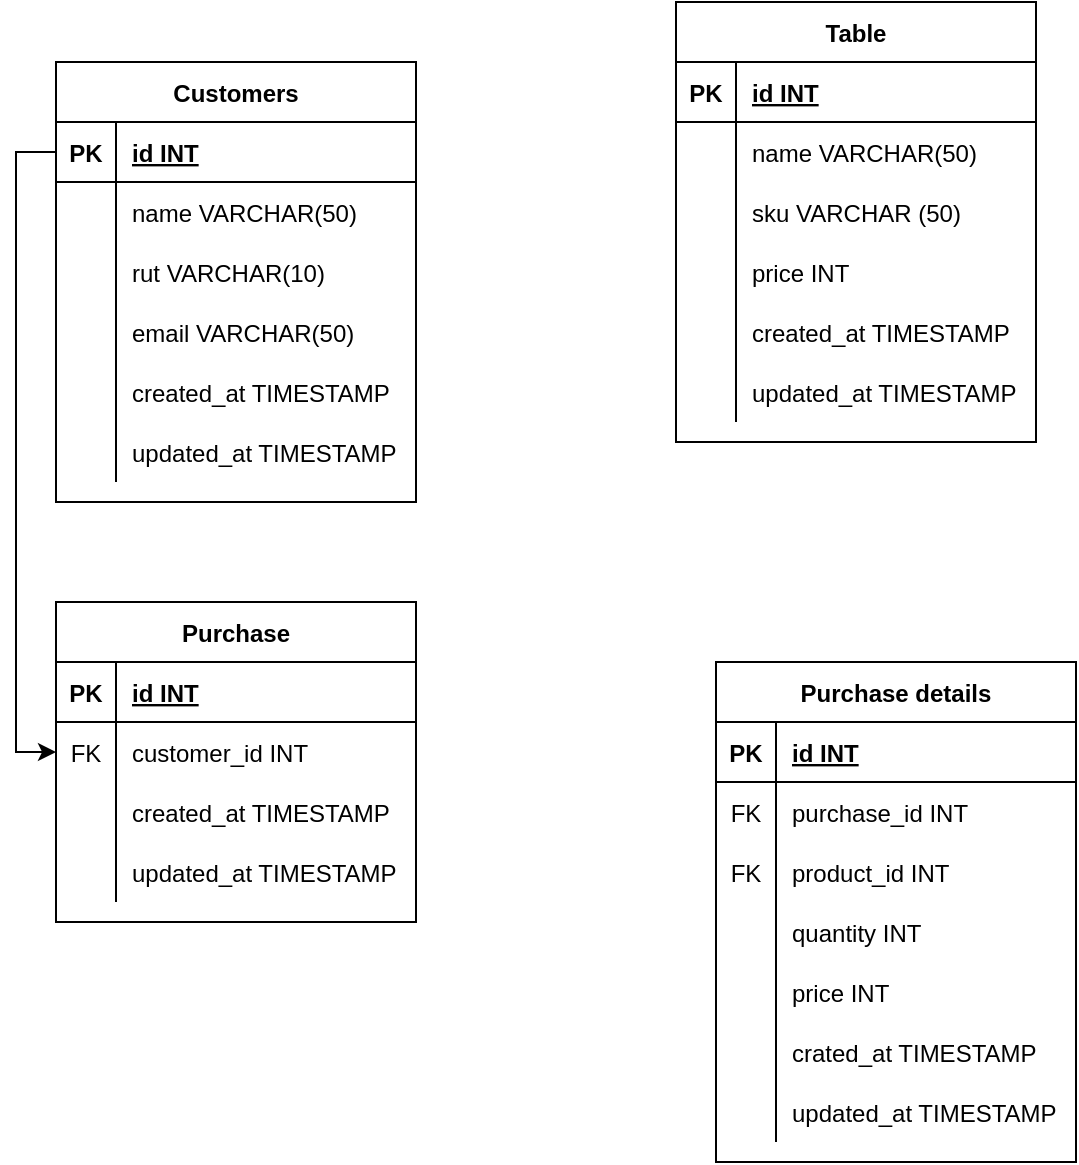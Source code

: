 <mxfile version="20.5.0" type="github">
  <diagram id="WYiLKaUibGSshbu0-9yv" name="Page-1">
    <mxGraphModel dx="868" dy="1669" grid="1" gridSize="10" guides="1" tooltips="1" connect="1" arrows="1" fold="1" page="1" pageScale="1" pageWidth="850" pageHeight="1100" math="0" shadow="0">
      <root>
        <mxCell id="0" />
        <mxCell id="1" parent="0" />
        <mxCell id="nuVN6cEi4R6qkXjAEDJc-1" value="Purchase details" style="shape=table;startSize=30;container=1;collapsible=1;childLayout=tableLayout;fixedRows=1;rowLines=0;fontStyle=1;align=center;resizeLast=1;" vertex="1" parent="1">
          <mxGeometry x="400" y="270" width="180" height="250" as="geometry" />
        </mxCell>
        <mxCell id="nuVN6cEi4R6qkXjAEDJc-2" value="" style="shape=tableRow;horizontal=0;startSize=0;swimlaneHead=0;swimlaneBody=0;fillColor=none;collapsible=0;dropTarget=0;points=[[0,0.5],[1,0.5]];portConstraint=eastwest;top=0;left=0;right=0;bottom=1;" vertex="1" parent="nuVN6cEi4R6qkXjAEDJc-1">
          <mxGeometry y="30" width="180" height="30" as="geometry" />
        </mxCell>
        <mxCell id="nuVN6cEi4R6qkXjAEDJc-3" value="PK" style="shape=partialRectangle;connectable=0;fillColor=none;top=0;left=0;bottom=0;right=0;fontStyle=1;overflow=hidden;" vertex="1" parent="nuVN6cEi4R6qkXjAEDJc-2">
          <mxGeometry width="30" height="30" as="geometry">
            <mxRectangle width="30" height="30" as="alternateBounds" />
          </mxGeometry>
        </mxCell>
        <mxCell id="nuVN6cEi4R6qkXjAEDJc-4" value="id INT" style="shape=partialRectangle;connectable=0;fillColor=none;top=0;left=0;bottom=0;right=0;align=left;spacingLeft=6;fontStyle=5;overflow=hidden;" vertex="1" parent="nuVN6cEi4R6qkXjAEDJc-2">
          <mxGeometry x="30" width="150" height="30" as="geometry">
            <mxRectangle width="150" height="30" as="alternateBounds" />
          </mxGeometry>
        </mxCell>
        <mxCell id="nuVN6cEi4R6qkXjAEDJc-5" value="" style="shape=tableRow;horizontal=0;startSize=0;swimlaneHead=0;swimlaneBody=0;fillColor=none;collapsible=0;dropTarget=0;points=[[0,0.5],[1,0.5]];portConstraint=eastwest;top=0;left=0;right=0;bottom=0;" vertex="1" parent="nuVN6cEi4R6qkXjAEDJc-1">
          <mxGeometry y="60" width="180" height="30" as="geometry" />
        </mxCell>
        <mxCell id="nuVN6cEi4R6qkXjAEDJc-6" value="FK" style="shape=partialRectangle;connectable=0;fillColor=none;top=0;left=0;bottom=0;right=0;editable=1;overflow=hidden;" vertex="1" parent="nuVN6cEi4R6qkXjAEDJc-5">
          <mxGeometry width="30" height="30" as="geometry">
            <mxRectangle width="30" height="30" as="alternateBounds" />
          </mxGeometry>
        </mxCell>
        <mxCell id="nuVN6cEi4R6qkXjAEDJc-7" value="purchase_id INT" style="shape=partialRectangle;connectable=0;fillColor=none;top=0;left=0;bottom=0;right=0;align=left;spacingLeft=6;overflow=hidden;" vertex="1" parent="nuVN6cEi4R6qkXjAEDJc-5">
          <mxGeometry x="30" width="150" height="30" as="geometry">
            <mxRectangle width="150" height="30" as="alternateBounds" />
          </mxGeometry>
        </mxCell>
        <mxCell id="nuVN6cEi4R6qkXjAEDJc-8" value="" style="shape=tableRow;horizontal=0;startSize=0;swimlaneHead=0;swimlaneBody=0;fillColor=none;collapsible=0;dropTarget=0;points=[[0,0.5],[1,0.5]];portConstraint=eastwest;top=0;left=0;right=0;bottom=0;" vertex="1" parent="nuVN6cEi4R6qkXjAEDJc-1">
          <mxGeometry y="90" width="180" height="30" as="geometry" />
        </mxCell>
        <mxCell id="nuVN6cEi4R6qkXjAEDJc-9" value="FK" style="shape=partialRectangle;connectable=0;fillColor=none;top=0;left=0;bottom=0;right=0;editable=1;overflow=hidden;" vertex="1" parent="nuVN6cEi4R6qkXjAEDJc-8">
          <mxGeometry width="30" height="30" as="geometry">
            <mxRectangle width="30" height="30" as="alternateBounds" />
          </mxGeometry>
        </mxCell>
        <mxCell id="nuVN6cEi4R6qkXjAEDJc-10" value="product_id INT" style="shape=partialRectangle;connectable=0;fillColor=none;top=0;left=0;bottom=0;right=0;align=left;spacingLeft=6;overflow=hidden;" vertex="1" parent="nuVN6cEi4R6qkXjAEDJc-8">
          <mxGeometry x="30" width="150" height="30" as="geometry">
            <mxRectangle width="150" height="30" as="alternateBounds" />
          </mxGeometry>
        </mxCell>
        <mxCell id="nuVN6cEi4R6qkXjAEDJc-11" value="" style="shape=tableRow;horizontal=0;startSize=0;swimlaneHead=0;swimlaneBody=0;fillColor=none;collapsible=0;dropTarget=0;points=[[0,0.5],[1,0.5]];portConstraint=eastwest;top=0;left=0;right=0;bottom=0;" vertex="1" parent="nuVN6cEi4R6qkXjAEDJc-1">
          <mxGeometry y="120" width="180" height="30" as="geometry" />
        </mxCell>
        <mxCell id="nuVN6cEi4R6qkXjAEDJc-12" value="" style="shape=partialRectangle;connectable=0;fillColor=none;top=0;left=0;bottom=0;right=0;editable=1;overflow=hidden;" vertex="1" parent="nuVN6cEi4R6qkXjAEDJc-11">
          <mxGeometry width="30" height="30" as="geometry">
            <mxRectangle width="30" height="30" as="alternateBounds" />
          </mxGeometry>
        </mxCell>
        <mxCell id="nuVN6cEi4R6qkXjAEDJc-13" value="quantity INT" style="shape=partialRectangle;connectable=0;fillColor=none;top=0;left=0;bottom=0;right=0;align=left;spacingLeft=6;overflow=hidden;" vertex="1" parent="nuVN6cEi4R6qkXjAEDJc-11">
          <mxGeometry x="30" width="150" height="30" as="geometry">
            <mxRectangle width="150" height="30" as="alternateBounds" />
          </mxGeometry>
        </mxCell>
        <mxCell id="nuVN6cEi4R6qkXjAEDJc-72" value="" style="shape=tableRow;horizontal=0;startSize=0;swimlaneHead=0;swimlaneBody=0;fillColor=none;collapsible=0;dropTarget=0;points=[[0,0.5],[1,0.5]];portConstraint=eastwest;top=0;left=0;right=0;bottom=0;" vertex="1" parent="nuVN6cEi4R6qkXjAEDJc-1">
          <mxGeometry y="150" width="180" height="30" as="geometry" />
        </mxCell>
        <mxCell id="nuVN6cEi4R6qkXjAEDJc-73" value="" style="shape=partialRectangle;connectable=0;fillColor=none;top=0;left=0;bottom=0;right=0;editable=1;overflow=hidden;" vertex="1" parent="nuVN6cEi4R6qkXjAEDJc-72">
          <mxGeometry width="30" height="30" as="geometry">
            <mxRectangle width="30" height="30" as="alternateBounds" />
          </mxGeometry>
        </mxCell>
        <mxCell id="nuVN6cEi4R6qkXjAEDJc-74" value="price INT" style="shape=partialRectangle;connectable=0;fillColor=none;top=0;left=0;bottom=0;right=0;align=left;spacingLeft=6;overflow=hidden;" vertex="1" parent="nuVN6cEi4R6qkXjAEDJc-72">
          <mxGeometry x="30" width="150" height="30" as="geometry">
            <mxRectangle width="150" height="30" as="alternateBounds" />
          </mxGeometry>
        </mxCell>
        <mxCell id="nuVN6cEi4R6qkXjAEDJc-75" value="" style="shape=tableRow;horizontal=0;startSize=0;swimlaneHead=0;swimlaneBody=0;fillColor=none;collapsible=0;dropTarget=0;points=[[0,0.5],[1,0.5]];portConstraint=eastwest;top=0;left=0;right=0;bottom=0;" vertex="1" parent="nuVN6cEi4R6qkXjAEDJc-1">
          <mxGeometry y="180" width="180" height="30" as="geometry" />
        </mxCell>
        <mxCell id="nuVN6cEi4R6qkXjAEDJc-76" value="" style="shape=partialRectangle;connectable=0;fillColor=none;top=0;left=0;bottom=0;right=0;editable=1;overflow=hidden;" vertex="1" parent="nuVN6cEi4R6qkXjAEDJc-75">
          <mxGeometry width="30" height="30" as="geometry">
            <mxRectangle width="30" height="30" as="alternateBounds" />
          </mxGeometry>
        </mxCell>
        <mxCell id="nuVN6cEi4R6qkXjAEDJc-77" value="crated_at TIMESTAMP" style="shape=partialRectangle;connectable=0;fillColor=none;top=0;left=0;bottom=0;right=0;align=left;spacingLeft=6;overflow=hidden;" vertex="1" parent="nuVN6cEi4R6qkXjAEDJc-75">
          <mxGeometry x="30" width="150" height="30" as="geometry">
            <mxRectangle width="150" height="30" as="alternateBounds" />
          </mxGeometry>
        </mxCell>
        <mxCell id="nuVN6cEi4R6qkXjAEDJc-78" value="" style="shape=tableRow;horizontal=0;startSize=0;swimlaneHead=0;swimlaneBody=0;fillColor=none;collapsible=0;dropTarget=0;points=[[0,0.5],[1,0.5]];portConstraint=eastwest;top=0;left=0;right=0;bottom=0;" vertex="1" parent="nuVN6cEi4R6qkXjAEDJc-1">
          <mxGeometry y="210" width="180" height="30" as="geometry" />
        </mxCell>
        <mxCell id="nuVN6cEi4R6qkXjAEDJc-79" value="" style="shape=partialRectangle;connectable=0;fillColor=none;top=0;left=0;bottom=0;right=0;editable=1;overflow=hidden;" vertex="1" parent="nuVN6cEi4R6qkXjAEDJc-78">
          <mxGeometry width="30" height="30" as="geometry">
            <mxRectangle width="30" height="30" as="alternateBounds" />
          </mxGeometry>
        </mxCell>
        <mxCell id="nuVN6cEi4R6qkXjAEDJc-80" value="updated_at TIMESTAMP" style="shape=partialRectangle;connectable=0;fillColor=none;top=0;left=0;bottom=0;right=0;align=left;spacingLeft=6;overflow=hidden;" vertex="1" parent="nuVN6cEi4R6qkXjAEDJc-78">
          <mxGeometry x="30" width="150" height="30" as="geometry">
            <mxRectangle width="150" height="30" as="alternateBounds" />
          </mxGeometry>
        </mxCell>
        <mxCell id="nuVN6cEi4R6qkXjAEDJc-14" value="Table" style="shape=table;startSize=30;container=1;collapsible=1;childLayout=tableLayout;fixedRows=1;rowLines=0;fontStyle=1;align=center;resizeLast=1;" vertex="1" parent="1">
          <mxGeometry x="380" y="-60" width="180" height="220" as="geometry" />
        </mxCell>
        <mxCell id="nuVN6cEi4R6qkXjAEDJc-15" value="" style="shape=tableRow;horizontal=0;startSize=0;swimlaneHead=0;swimlaneBody=0;fillColor=none;collapsible=0;dropTarget=0;points=[[0,0.5],[1,0.5]];portConstraint=eastwest;top=0;left=0;right=0;bottom=1;" vertex="1" parent="nuVN6cEi4R6qkXjAEDJc-14">
          <mxGeometry y="30" width="180" height="30" as="geometry" />
        </mxCell>
        <mxCell id="nuVN6cEi4R6qkXjAEDJc-16" value="PK" style="shape=partialRectangle;connectable=0;fillColor=none;top=0;left=0;bottom=0;right=0;fontStyle=1;overflow=hidden;" vertex="1" parent="nuVN6cEi4R6qkXjAEDJc-15">
          <mxGeometry width="30" height="30" as="geometry">
            <mxRectangle width="30" height="30" as="alternateBounds" />
          </mxGeometry>
        </mxCell>
        <mxCell id="nuVN6cEi4R6qkXjAEDJc-17" value="id INT" style="shape=partialRectangle;connectable=0;fillColor=none;top=0;left=0;bottom=0;right=0;align=left;spacingLeft=6;fontStyle=5;overflow=hidden;" vertex="1" parent="nuVN6cEi4R6qkXjAEDJc-15">
          <mxGeometry x="30" width="150" height="30" as="geometry">
            <mxRectangle width="150" height="30" as="alternateBounds" />
          </mxGeometry>
        </mxCell>
        <mxCell id="nuVN6cEi4R6qkXjAEDJc-18" value="" style="shape=tableRow;horizontal=0;startSize=0;swimlaneHead=0;swimlaneBody=0;fillColor=none;collapsible=0;dropTarget=0;points=[[0,0.5],[1,0.5]];portConstraint=eastwest;top=0;left=0;right=0;bottom=0;" vertex="1" parent="nuVN6cEi4R6qkXjAEDJc-14">
          <mxGeometry y="60" width="180" height="30" as="geometry" />
        </mxCell>
        <mxCell id="nuVN6cEi4R6qkXjAEDJc-19" value="" style="shape=partialRectangle;connectable=0;fillColor=none;top=0;left=0;bottom=0;right=0;editable=1;overflow=hidden;" vertex="1" parent="nuVN6cEi4R6qkXjAEDJc-18">
          <mxGeometry width="30" height="30" as="geometry">
            <mxRectangle width="30" height="30" as="alternateBounds" />
          </mxGeometry>
        </mxCell>
        <mxCell id="nuVN6cEi4R6qkXjAEDJc-20" value="name VARCHAR(50)" style="shape=partialRectangle;connectable=0;fillColor=none;top=0;left=0;bottom=0;right=0;align=left;spacingLeft=6;overflow=hidden;" vertex="1" parent="nuVN6cEi4R6qkXjAEDJc-18">
          <mxGeometry x="30" width="150" height="30" as="geometry">
            <mxRectangle width="150" height="30" as="alternateBounds" />
          </mxGeometry>
        </mxCell>
        <mxCell id="nuVN6cEi4R6qkXjAEDJc-21" value="" style="shape=tableRow;horizontal=0;startSize=0;swimlaneHead=0;swimlaneBody=0;fillColor=none;collapsible=0;dropTarget=0;points=[[0,0.5],[1,0.5]];portConstraint=eastwest;top=0;left=0;right=0;bottom=0;" vertex="1" parent="nuVN6cEi4R6qkXjAEDJc-14">
          <mxGeometry y="90" width="180" height="30" as="geometry" />
        </mxCell>
        <mxCell id="nuVN6cEi4R6qkXjAEDJc-22" value="" style="shape=partialRectangle;connectable=0;fillColor=none;top=0;left=0;bottom=0;right=0;editable=1;overflow=hidden;" vertex="1" parent="nuVN6cEi4R6qkXjAEDJc-21">
          <mxGeometry width="30" height="30" as="geometry">
            <mxRectangle width="30" height="30" as="alternateBounds" />
          </mxGeometry>
        </mxCell>
        <mxCell id="nuVN6cEi4R6qkXjAEDJc-23" value="sku VARCHAR (50)" style="shape=partialRectangle;connectable=0;fillColor=none;top=0;left=0;bottom=0;right=0;align=left;spacingLeft=6;overflow=hidden;" vertex="1" parent="nuVN6cEi4R6qkXjAEDJc-21">
          <mxGeometry x="30" width="150" height="30" as="geometry">
            <mxRectangle width="150" height="30" as="alternateBounds" />
          </mxGeometry>
        </mxCell>
        <mxCell id="nuVN6cEi4R6qkXjAEDJc-24" value="" style="shape=tableRow;horizontal=0;startSize=0;swimlaneHead=0;swimlaneBody=0;fillColor=none;collapsible=0;dropTarget=0;points=[[0,0.5],[1,0.5]];portConstraint=eastwest;top=0;left=0;right=0;bottom=0;" vertex="1" parent="nuVN6cEi4R6qkXjAEDJc-14">
          <mxGeometry y="120" width="180" height="30" as="geometry" />
        </mxCell>
        <mxCell id="nuVN6cEi4R6qkXjAEDJc-25" value="" style="shape=partialRectangle;connectable=0;fillColor=none;top=0;left=0;bottom=0;right=0;editable=1;overflow=hidden;" vertex="1" parent="nuVN6cEi4R6qkXjAEDJc-24">
          <mxGeometry width="30" height="30" as="geometry">
            <mxRectangle width="30" height="30" as="alternateBounds" />
          </mxGeometry>
        </mxCell>
        <mxCell id="nuVN6cEi4R6qkXjAEDJc-26" value="price INT" style="shape=partialRectangle;connectable=0;fillColor=none;top=0;left=0;bottom=0;right=0;align=left;spacingLeft=6;overflow=hidden;" vertex="1" parent="nuVN6cEi4R6qkXjAEDJc-24">
          <mxGeometry x="30" width="150" height="30" as="geometry">
            <mxRectangle width="150" height="30" as="alternateBounds" />
          </mxGeometry>
        </mxCell>
        <mxCell id="nuVN6cEi4R6qkXjAEDJc-84" value="" style="shape=tableRow;horizontal=0;startSize=0;swimlaneHead=0;swimlaneBody=0;fillColor=none;collapsible=0;dropTarget=0;points=[[0,0.5],[1,0.5]];portConstraint=eastwest;top=0;left=0;right=0;bottom=0;" vertex="1" parent="nuVN6cEi4R6qkXjAEDJc-14">
          <mxGeometry y="150" width="180" height="30" as="geometry" />
        </mxCell>
        <mxCell id="nuVN6cEi4R6qkXjAEDJc-85" value="" style="shape=partialRectangle;connectable=0;fillColor=none;top=0;left=0;bottom=0;right=0;editable=1;overflow=hidden;" vertex="1" parent="nuVN6cEi4R6qkXjAEDJc-84">
          <mxGeometry width="30" height="30" as="geometry">
            <mxRectangle width="30" height="30" as="alternateBounds" />
          </mxGeometry>
        </mxCell>
        <mxCell id="nuVN6cEi4R6qkXjAEDJc-86" value="created_at TIMESTAMP" style="shape=partialRectangle;connectable=0;fillColor=none;top=0;left=0;bottom=0;right=0;align=left;spacingLeft=6;overflow=hidden;" vertex="1" parent="nuVN6cEi4R6qkXjAEDJc-84">
          <mxGeometry x="30" width="150" height="30" as="geometry">
            <mxRectangle width="150" height="30" as="alternateBounds" />
          </mxGeometry>
        </mxCell>
        <mxCell id="nuVN6cEi4R6qkXjAEDJc-87" value="" style="shape=tableRow;horizontal=0;startSize=0;swimlaneHead=0;swimlaneBody=0;fillColor=none;collapsible=0;dropTarget=0;points=[[0,0.5],[1,0.5]];portConstraint=eastwest;top=0;left=0;right=0;bottom=0;" vertex="1" parent="nuVN6cEi4R6qkXjAEDJc-14">
          <mxGeometry y="180" width="180" height="30" as="geometry" />
        </mxCell>
        <mxCell id="nuVN6cEi4R6qkXjAEDJc-88" value="" style="shape=partialRectangle;connectable=0;fillColor=none;top=0;left=0;bottom=0;right=0;editable=1;overflow=hidden;" vertex="1" parent="nuVN6cEi4R6qkXjAEDJc-87">
          <mxGeometry width="30" height="30" as="geometry">
            <mxRectangle width="30" height="30" as="alternateBounds" />
          </mxGeometry>
        </mxCell>
        <mxCell id="nuVN6cEi4R6qkXjAEDJc-89" value="updated_at TIMESTAMP" style="shape=partialRectangle;connectable=0;fillColor=none;top=0;left=0;bottom=0;right=0;align=left;spacingLeft=6;overflow=hidden;" vertex="1" parent="nuVN6cEi4R6qkXjAEDJc-87">
          <mxGeometry x="30" width="150" height="30" as="geometry">
            <mxRectangle width="150" height="30" as="alternateBounds" />
          </mxGeometry>
        </mxCell>
        <mxCell id="nuVN6cEi4R6qkXjAEDJc-27" value="Purchase" style="shape=table;startSize=30;container=1;collapsible=1;childLayout=tableLayout;fixedRows=1;rowLines=0;fontStyle=1;align=center;resizeLast=1;" vertex="1" parent="1">
          <mxGeometry x="70" y="240" width="180" height="160" as="geometry" />
        </mxCell>
        <mxCell id="nuVN6cEi4R6qkXjAEDJc-28" value="" style="shape=tableRow;horizontal=0;startSize=0;swimlaneHead=0;swimlaneBody=0;fillColor=none;collapsible=0;dropTarget=0;points=[[0,0.5],[1,0.5]];portConstraint=eastwest;top=0;left=0;right=0;bottom=1;" vertex="1" parent="nuVN6cEi4R6qkXjAEDJc-27">
          <mxGeometry y="30" width="180" height="30" as="geometry" />
        </mxCell>
        <mxCell id="nuVN6cEi4R6qkXjAEDJc-29" value="PK" style="shape=partialRectangle;connectable=0;fillColor=none;top=0;left=0;bottom=0;right=0;fontStyle=1;overflow=hidden;" vertex="1" parent="nuVN6cEi4R6qkXjAEDJc-28">
          <mxGeometry width="30" height="30" as="geometry">
            <mxRectangle width="30" height="30" as="alternateBounds" />
          </mxGeometry>
        </mxCell>
        <mxCell id="nuVN6cEi4R6qkXjAEDJc-30" value="id INT" style="shape=partialRectangle;connectable=0;fillColor=none;top=0;left=0;bottom=0;right=0;align=left;spacingLeft=6;fontStyle=5;overflow=hidden;" vertex="1" parent="nuVN6cEi4R6qkXjAEDJc-28">
          <mxGeometry x="30" width="150" height="30" as="geometry">
            <mxRectangle width="150" height="30" as="alternateBounds" />
          </mxGeometry>
        </mxCell>
        <mxCell id="nuVN6cEi4R6qkXjAEDJc-31" value="" style="shape=tableRow;horizontal=0;startSize=0;swimlaneHead=0;swimlaneBody=0;fillColor=none;collapsible=0;dropTarget=0;points=[[0,0.5],[1,0.5]];portConstraint=eastwest;top=0;left=0;right=0;bottom=0;" vertex="1" parent="nuVN6cEi4R6qkXjAEDJc-27">
          <mxGeometry y="60" width="180" height="30" as="geometry" />
        </mxCell>
        <mxCell id="nuVN6cEi4R6qkXjAEDJc-32" value="FK" style="shape=partialRectangle;connectable=0;fillColor=none;top=0;left=0;bottom=0;right=0;editable=1;overflow=hidden;" vertex="1" parent="nuVN6cEi4R6qkXjAEDJc-31">
          <mxGeometry width="30" height="30" as="geometry">
            <mxRectangle width="30" height="30" as="alternateBounds" />
          </mxGeometry>
        </mxCell>
        <mxCell id="nuVN6cEi4R6qkXjAEDJc-33" value="customer_id INT" style="shape=partialRectangle;connectable=0;fillColor=none;top=0;left=0;bottom=0;right=0;align=left;spacingLeft=6;overflow=hidden;" vertex="1" parent="nuVN6cEi4R6qkXjAEDJc-31">
          <mxGeometry x="30" width="150" height="30" as="geometry">
            <mxRectangle width="150" height="30" as="alternateBounds" />
          </mxGeometry>
        </mxCell>
        <mxCell id="nuVN6cEi4R6qkXjAEDJc-34" value="" style="shape=tableRow;horizontal=0;startSize=0;swimlaneHead=0;swimlaneBody=0;fillColor=none;collapsible=0;dropTarget=0;points=[[0,0.5],[1,0.5]];portConstraint=eastwest;top=0;left=0;right=0;bottom=0;" vertex="1" parent="nuVN6cEi4R6qkXjAEDJc-27">
          <mxGeometry y="90" width="180" height="30" as="geometry" />
        </mxCell>
        <mxCell id="nuVN6cEi4R6qkXjAEDJc-35" value="" style="shape=partialRectangle;connectable=0;fillColor=none;top=0;left=0;bottom=0;right=0;editable=1;overflow=hidden;" vertex="1" parent="nuVN6cEi4R6qkXjAEDJc-34">
          <mxGeometry width="30" height="30" as="geometry">
            <mxRectangle width="30" height="30" as="alternateBounds" />
          </mxGeometry>
        </mxCell>
        <mxCell id="nuVN6cEi4R6qkXjAEDJc-36" value="created_at TIMESTAMP" style="shape=partialRectangle;connectable=0;fillColor=none;top=0;left=0;bottom=0;right=0;align=left;spacingLeft=6;overflow=hidden;" vertex="1" parent="nuVN6cEi4R6qkXjAEDJc-34">
          <mxGeometry x="30" width="150" height="30" as="geometry">
            <mxRectangle width="150" height="30" as="alternateBounds" />
          </mxGeometry>
        </mxCell>
        <mxCell id="nuVN6cEi4R6qkXjAEDJc-37" value="" style="shape=tableRow;horizontal=0;startSize=0;swimlaneHead=0;swimlaneBody=0;fillColor=none;collapsible=0;dropTarget=0;points=[[0,0.5],[1,0.5]];portConstraint=eastwest;top=0;left=0;right=0;bottom=0;" vertex="1" parent="nuVN6cEi4R6qkXjAEDJc-27">
          <mxGeometry y="120" width="180" height="30" as="geometry" />
        </mxCell>
        <mxCell id="nuVN6cEi4R6qkXjAEDJc-38" value="" style="shape=partialRectangle;connectable=0;fillColor=none;top=0;left=0;bottom=0;right=0;editable=1;overflow=hidden;" vertex="1" parent="nuVN6cEi4R6qkXjAEDJc-37">
          <mxGeometry width="30" height="30" as="geometry">
            <mxRectangle width="30" height="30" as="alternateBounds" />
          </mxGeometry>
        </mxCell>
        <mxCell id="nuVN6cEi4R6qkXjAEDJc-39" value="updated_at TIMESTAMP" style="shape=partialRectangle;connectable=0;fillColor=none;top=0;left=0;bottom=0;right=0;align=left;spacingLeft=6;overflow=hidden;" vertex="1" parent="nuVN6cEi4R6qkXjAEDJc-37">
          <mxGeometry x="30" width="150" height="30" as="geometry">
            <mxRectangle width="150" height="30" as="alternateBounds" />
          </mxGeometry>
        </mxCell>
        <mxCell id="nuVN6cEi4R6qkXjAEDJc-40" value="Customers" style="shape=table;startSize=30;container=1;collapsible=1;childLayout=tableLayout;fixedRows=1;rowLines=0;fontStyle=1;align=center;resizeLast=1;" vertex="1" parent="1">
          <mxGeometry x="70" y="-30" width="180" height="220" as="geometry" />
        </mxCell>
        <mxCell id="nuVN6cEi4R6qkXjAEDJc-41" value="" style="shape=tableRow;horizontal=0;startSize=0;swimlaneHead=0;swimlaneBody=0;fillColor=none;collapsible=0;dropTarget=0;points=[[0,0.5],[1,0.5]];portConstraint=eastwest;top=0;left=0;right=0;bottom=1;" vertex="1" parent="nuVN6cEi4R6qkXjAEDJc-40">
          <mxGeometry y="30" width="180" height="30" as="geometry" />
        </mxCell>
        <mxCell id="nuVN6cEi4R6qkXjAEDJc-42" value="PK" style="shape=partialRectangle;connectable=0;fillColor=none;top=0;left=0;bottom=0;right=0;fontStyle=1;overflow=hidden;" vertex="1" parent="nuVN6cEi4R6qkXjAEDJc-41">
          <mxGeometry width="30" height="30" as="geometry">
            <mxRectangle width="30" height="30" as="alternateBounds" />
          </mxGeometry>
        </mxCell>
        <mxCell id="nuVN6cEi4R6qkXjAEDJc-43" value="id INT" style="shape=partialRectangle;connectable=0;fillColor=none;top=0;left=0;bottom=0;right=0;align=left;spacingLeft=6;fontStyle=5;overflow=hidden;" vertex="1" parent="nuVN6cEi4R6qkXjAEDJc-41">
          <mxGeometry x="30" width="150" height="30" as="geometry">
            <mxRectangle width="150" height="30" as="alternateBounds" />
          </mxGeometry>
        </mxCell>
        <mxCell id="nuVN6cEi4R6qkXjAEDJc-44" value="" style="shape=tableRow;horizontal=0;startSize=0;swimlaneHead=0;swimlaneBody=0;fillColor=none;collapsible=0;dropTarget=0;points=[[0,0.5],[1,0.5]];portConstraint=eastwest;top=0;left=0;right=0;bottom=0;" vertex="1" parent="nuVN6cEi4R6qkXjAEDJc-40">
          <mxGeometry y="60" width="180" height="30" as="geometry" />
        </mxCell>
        <mxCell id="nuVN6cEi4R6qkXjAEDJc-45" value="" style="shape=partialRectangle;connectable=0;fillColor=none;top=0;left=0;bottom=0;right=0;editable=1;overflow=hidden;" vertex="1" parent="nuVN6cEi4R6qkXjAEDJc-44">
          <mxGeometry width="30" height="30" as="geometry">
            <mxRectangle width="30" height="30" as="alternateBounds" />
          </mxGeometry>
        </mxCell>
        <mxCell id="nuVN6cEi4R6qkXjAEDJc-46" value="name VARCHAR(50)" style="shape=partialRectangle;connectable=0;fillColor=none;top=0;left=0;bottom=0;right=0;align=left;spacingLeft=6;overflow=hidden;" vertex="1" parent="nuVN6cEi4R6qkXjAEDJc-44">
          <mxGeometry x="30" width="150" height="30" as="geometry">
            <mxRectangle width="150" height="30" as="alternateBounds" />
          </mxGeometry>
        </mxCell>
        <mxCell id="nuVN6cEi4R6qkXjAEDJc-66" value="" style="shape=tableRow;horizontal=0;startSize=0;swimlaneHead=0;swimlaneBody=0;fillColor=none;collapsible=0;dropTarget=0;points=[[0,0.5],[1,0.5]];portConstraint=eastwest;top=0;left=0;right=0;bottom=0;" vertex="1" parent="nuVN6cEi4R6qkXjAEDJc-40">
          <mxGeometry y="90" width="180" height="30" as="geometry" />
        </mxCell>
        <mxCell id="nuVN6cEi4R6qkXjAEDJc-67" value="" style="shape=partialRectangle;connectable=0;fillColor=none;top=0;left=0;bottom=0;right=0;editable=1;overflow=hidden;" vertex="1" parent="nuVN6cEi4R6qkXjAEDJc-66">
          <mxGeometry width="30" height="30" as="geometry">
            <mxRectangle width="30" height="30" as="alternateBounds" />
          </mxGeometry>
        </mxCell>
        <mxCell id="nuVN6cEi4R6qkXjAEDJc-68" value="rut VARCHAR(10)" style="shape=partialRectangle;connectable=0;fillColor=none;top=0;left=0;bottom=0;right=0;align=left;spacingLeft=6;overflow=hidden;" vertex="1" parent="nuVN6cEi4R6qkXjAEDJc-66">
          <mxGeometry x="30" width="150" height="30" as="geometry">
            <mxRectangle width="150" height="30" as="alternateBounds" />
          </mxGeometry>
        </mxCell>
        <mxCell id="nuVN6cEi4R6qkXjAEDJc-47" value="" style="shape=tableRow;horizontal=0;startSize=0;swimlaneHead=0;swimlaneBody=0;fillColor=none;collapsible=0;dropTarget=0;points=[[0,0.5],[1,0.5]];portConstraint=eastwest;top=0;left=0;right=0;bottom=0;" vertex="1" parent="nuVN6cEi4R6qkXjAEDJc-40">
          <mxGeometry y="120" width="180" height="30" as="geometry" />
        </mxCell>
        <mxCell id="nuVN6cEi4R6qkXjAEDJc-48" value="" style="shape=partialRectangle;connectable=0;fillColor=none;top=0;left=0;bottom=0;right=0;editable=1;overflow=hidden;" vertex="1" parent="nuVN6cEi4R6qkXjAEDJc-47">
          <mxGeometry width="30" height="30" as="geometry">
            <mxRectangle width="30" height="30" as="alternateBounds" />
          </mxGeometry>
        </mxCell>
        <mxCell id="nuVN6cEi4R6qkXjAEDJc-49" value="email VARCHAR(50)" style="shape=partialRectangle;connectable=0;fillColor=none;top=0;left=0;bottom=0;right=0;align=left;spacingLeft=6;overflow=hidden;" vertex="1" parent="nuVN6cEi4R6qkXjAEDJc-47">
          <mxGeometry x="30" width="150" height="30" as="geometry">
            <mxRectangle width="150" height="30" as="alternateBounds" />
          </mxGeometry>
        </mxCell>
        <mxCell id="nuVN6cEi4R6qkXjAEDJc-50" value="" style="shape=tableRow;horizontal=0;startSize=0;swimlaneHead=0;swimlaneBody=0;fillColor=none;collapsible=0;dropTarget=0;points=[[0,0.5],[1,0.5]];portConstraint=eastwest;top=0;left=0;right=0;bottom=0;" vertex="1" parent="nuVN6cEi4R6qkXjAEDJc-40">
          <mxGeometry y="150" width="180" height="30" as="geometry" />
        </mxCell>
        <mxCell id="nuVN6cEi4R6qkXjAEDJc-51" value="" style="shape=partialRectangle;connectable=0;fillColor=none;top=0;left=0;bottom=0;right=0;editable=1;overflow=hidden;" vertex="1" parent="nuVN6cEi4R6qkXjAEDJc-50">
          <mxGeometry width="30" height="30" as="geometry">
            <mxRectangle width="30" height="30" as="alternateBounds" />
          </mxGeometry>
        </mxCell>
        <mxCell id="nuVN6cEi4R6qkXjAEDJc-52" value="created_at TIMESTAMP" style="shape=partialRectangle;connectable=0;fillColor=none;top=0;left=0;bottom=0;right=0;align=left;spacingLeft=6;overflow=hidden;" vertex="1" parent="nuVN6cEi4R6qkXjAEDJc-50">
          <mxGeometry x="30" width="150" height="30" as="geometry">
            <mxRectangle width="150" height="30" as="alternateBounds" />
          </mxGeometry>
        </mxCell>
        <mxCell id="nuVN6cEi4R6qkXjAEDJc-69" value="" style="shape=tableRow;horizontal=0;startSize=0;swimlaneHead=0;swimlaneBody=0;fillColor=none;collapsible=0;dropTarget=0;points=[[0,0.5],[1,0.5]];portConstraint=eastwest;top=0;left=0;right=0;bottom=0;" vertex="1" parent="nuVN6cEi4R6qkXjAEDJc-40">
          <mxGeometry y="180" width="180" height="30" as="geometry" />
        </mxCell>
        <mxCell id="nuVN6cEi4R6qkXjAEDJc-70" value="" style="shape=partialRectangle;connectable=0;fillColor=none;top=0;left=0;bottom=0;right=0;editable=1;overflow=hidden;" vertex="1" parent="nuVN6cEi4R6qkXjAEDJc-69">
          <mxGeometry width="30" height="30" as="geometry">
            <mxRectangle width="30" height="30" as="alternateBounds" />
          </mxGeometry>
        </mxCell>
        <mxCell id="nuVN6cEi4R6qkXjAEDJc-71" value="updated_at TIMESTAMP" style="shape=partialRectangle;connectable=0;fillColor=none;top=0;left=0;bottom=0;right=0;align=left;spacingLeft=6;overflow=hidden;" vertex="1" parent="nuVN6cEi4R6qkXjAEDJc-69">
          <mxGeometry x="30" width="150" height="30" as="geometry">
            <mxRectangle width="150" height="30" as="alternateBounds" />
          </mxGeometry>
        </mxCell>
        <mxCell id="nuVN6cEi4R6qkXjAEDJc-96" style="edgeStyle=orthogonalEdgeStyle;rounded=0;orthogonalLoop=1;jettySize=auto;html=1;exitX=0;exitY=0.5;exitDx=0;exitDy=0;entryX=0;entryY=0.5;entryDx=0;entryDy=0;" edge="1" parent="1" source="nuVN6cEi4R6qkXjAEDJc-41" target="nuVN6cEi4R6qkXjAEDJc-31">
          <mxGeometry relative="1" as="geometry" />
        </mxCell>
      </root>
    </mxGraphModel>
  </diagram>
</mxfile>
